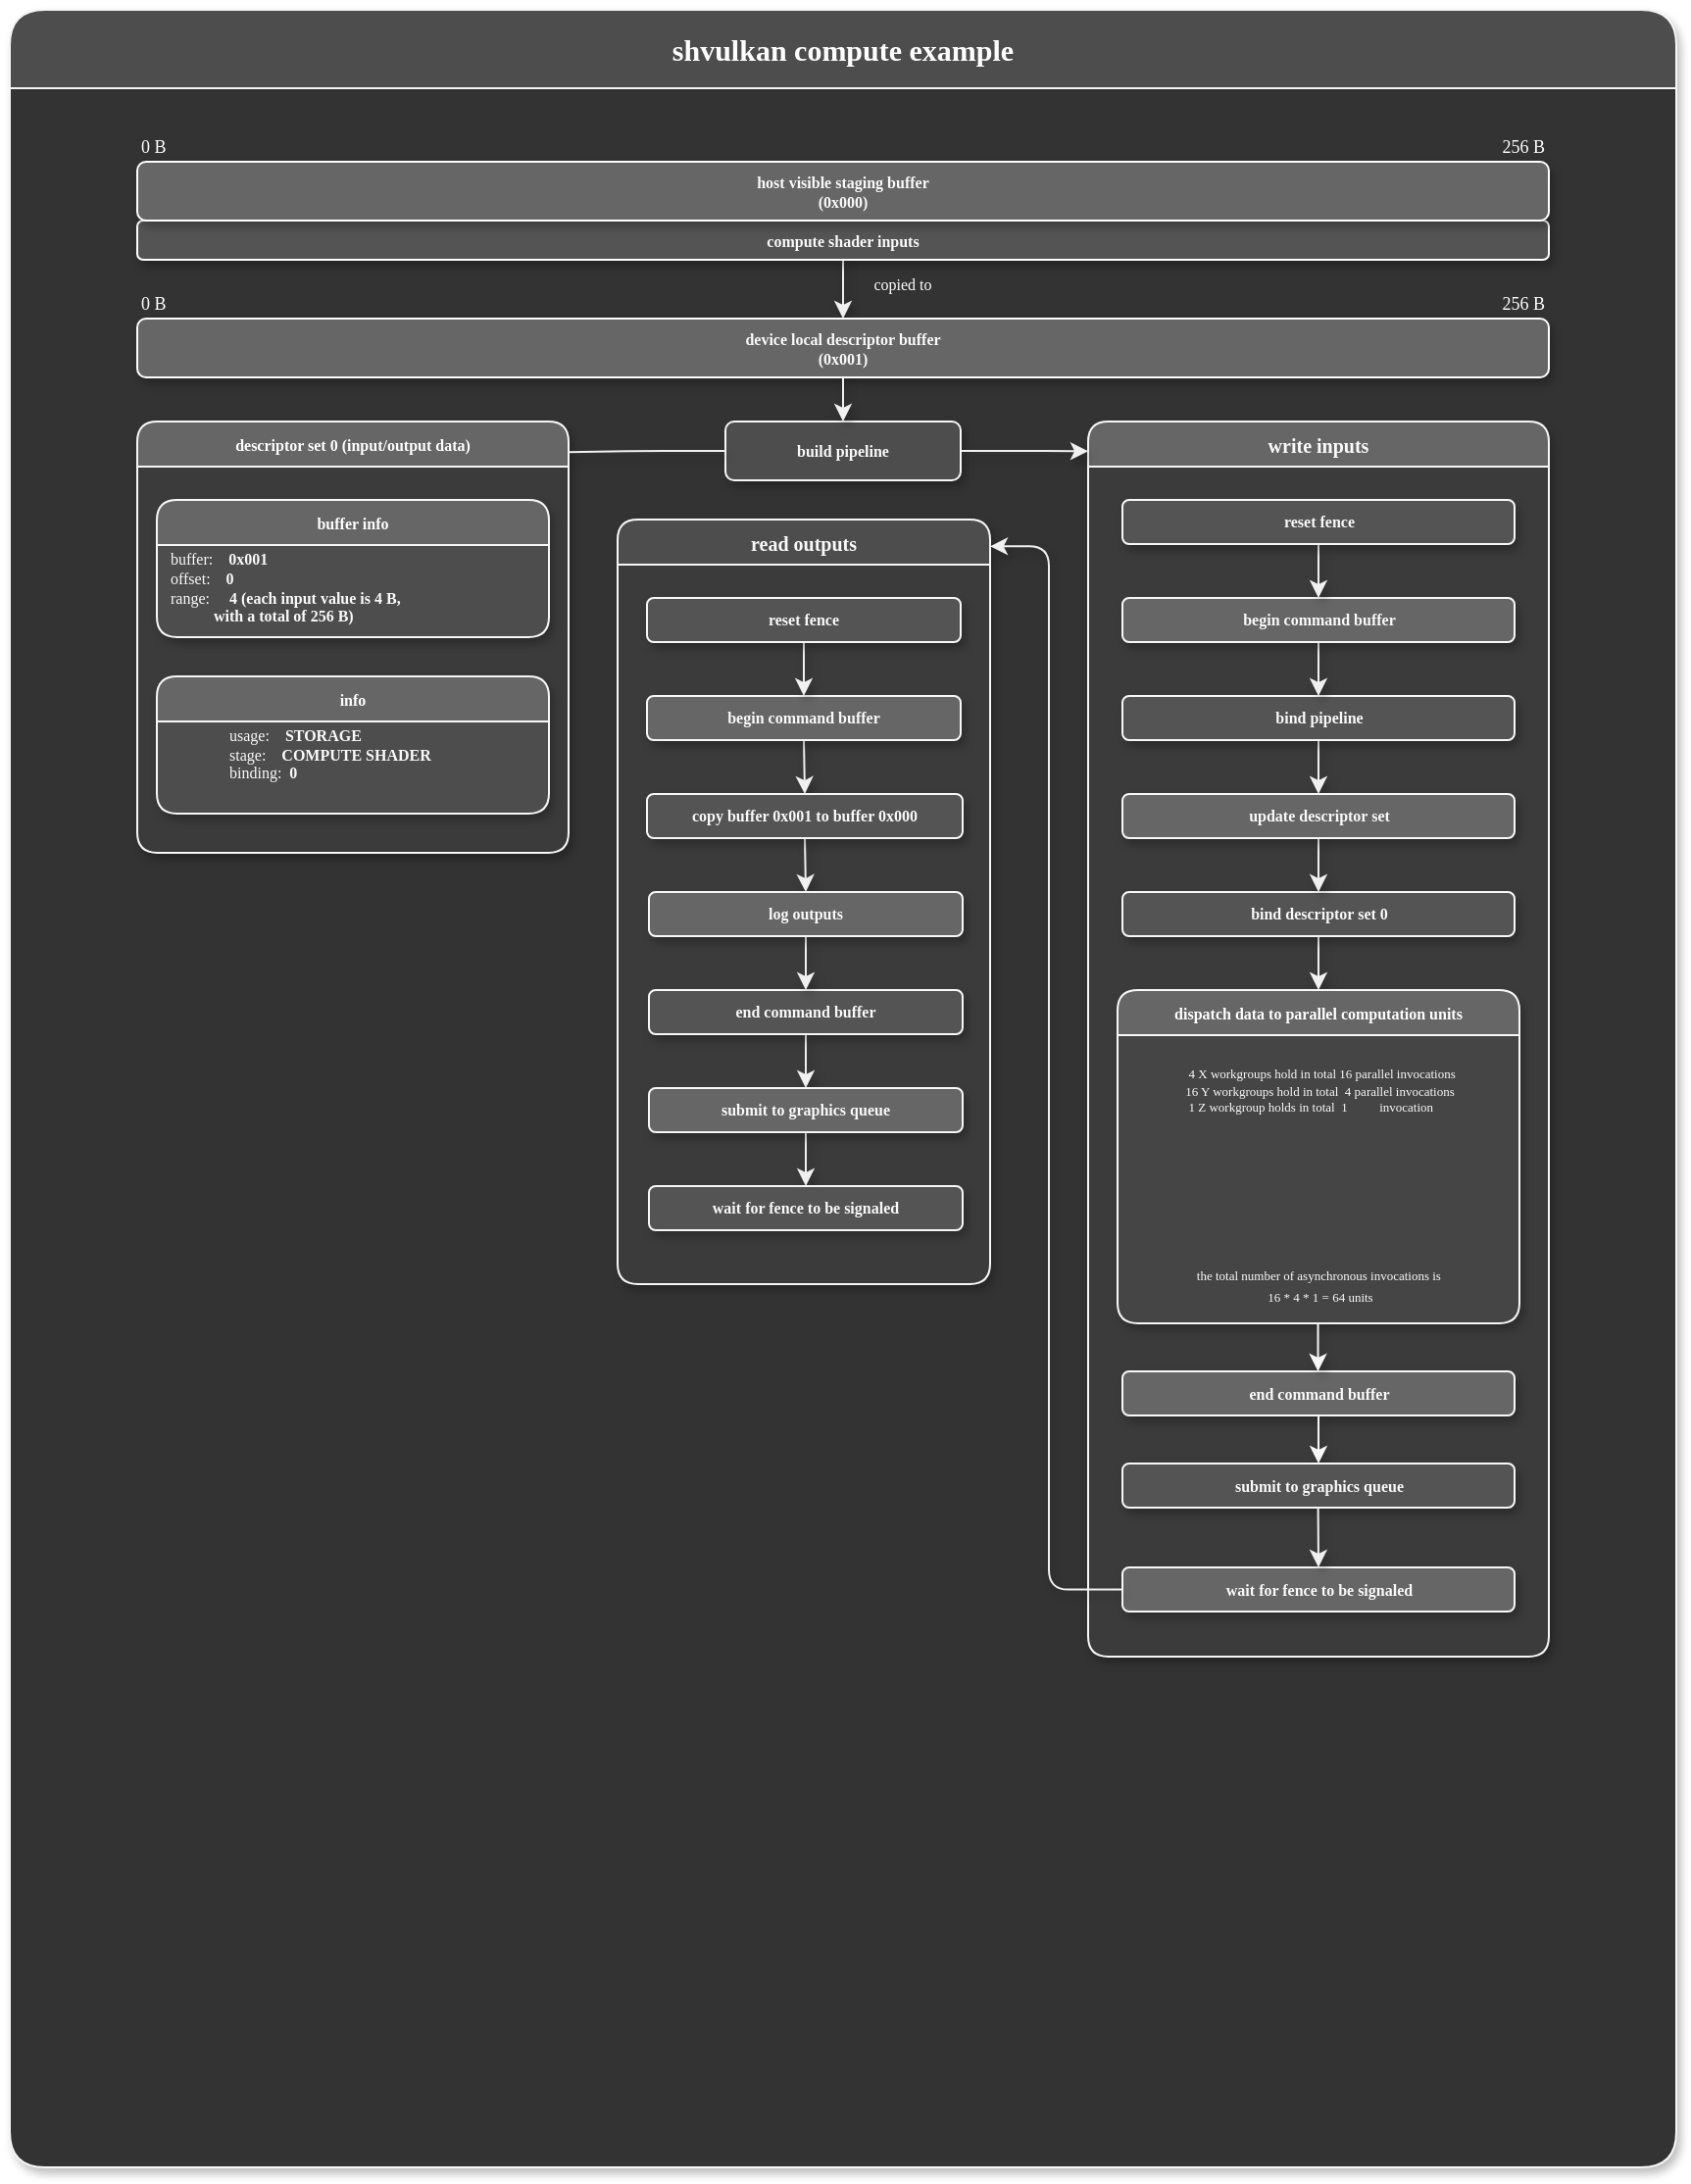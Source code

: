 <mxfile version="20.7.4" type="github">
  <diagram id="msj6TRXzUkbj3XtdeSZy" name="Page-1">
    <mxGraphModel dx="574" dy="302" grid="1" gridSize="10" guides="1" tooltips="1" connect="1" arrows="1" fold="1" page="1" pageScale="1" pageWidth="850" pageHeight="1100" background="#ffffff" math="0" shadow="0">
      <root>
        <mxCell id="0" />
        <mxCell id="1" parent="0" />
        <mxCell id="vavf1w2fCHCmIrN-eqjR-23" value="&lt;font face=&quot;consolas&quot; style=&quot;font-size: 15px;&quot;&gt;shvulkan compute example&lt;/font&gt;" style="swimlane;html=1;fontSize=12;startSize=40;labelBackgroundColor=none;whiteSpace=wrap;fontColor=#FFFFFF;fillColor=#4D4D4D;strokeColor=#F5F5F5;strokeWidth=1;rounded=1;swimlaneFillColor=#333333;shadow=1;" parent="1" vertex="1">
          <mxGeometry width="850" height="1100.5" as="geometry" />
        </mxCell>
        <mxCell id="vavf1w2fCHCmIrN-eqjR-227" value="&lt;font style=&quot;font-size: 10px;&quot;&gt;write inputs&lt;/font&gt;" style="swimlane;whiteSpace=wrap;html=1;fontFamily=consolas;fontSize=8;fillColor=#666666;fontColor=#FAFAFA;strokeColor=#F7F7F7;swimlaneFillColor=#3b3b3b;shadow=1;rounded=1;labelBackgroundColor=none;" parent="vavf1w2fCHCmIrN-eqjR-23" vertex="1">
          <mxGeometry x="550" y="210" width="235" height="630" as="geometry" />
        </mxCell>
        <mxCell id="-hwlg1iBOtvZtLkaIZbr-81" style="edgeStyle=orthogonalEdgeStyle;rounded=1;sketch=0;orthogonalLoop=1;jettySize=auto;html=1;exitX=0.5;exitY=1;exitDx=0;exitDy=0;entryX=0.5;entryY=0;entryDx=0;entryDy=0;shadow=1;labelBackgroundColor=none;strokeColor=#F0F0F0;strokeWidth=1;fontFamily=consolas;fontSize=6.5;fontColor=#FFFFFF;" edge="1" parent="vavf1w2fCHCmIrN-eqjR-227" source="vavf1w2fCHCmIrN-eqjR-241" target="-hwlg1iBOtvZtLkaIZbr-16">
          <mxGeometry relative="1" as="geometry" />
        </mxCell>
        <mxCell id="vavf1w2fCHCmIrN-eqjR-241" value="bind descriptor set 0" style="whiteSpace=wrap;html=1;align=center;fontFamily=consolas;fontSize=8;fontStyle=1;fillColor=#545454;fontColor=#FAFAFA;strokeColor=#F7F7F7;swimlaneFillColor=none;rounded=1;shadow=1;labelBackgroundColor=none;" parent="vavf1w2fCHCmIrN-eqjR-227" vertex="1">
          <mxGeometry x="17.5" y="240" width="200" height="22.5" as="geometry" />
        </mxCell>
        <mxCell id="-hwlg1iBOtvZtLkaIZbr-11" value="" style="edgeStyle=orthogonalEdgeStyle;rounded=1;sketch=0;orthogonalLoop=1;jettySize=auto;html=1;shadow=1;labelBackgroundColor=none;strokeColor=#F0F0F0;strokeWidth=1;fontFamily=consolas;fontSize=9;fontColor=#FFFFFF;" edge="1" parent="vavf1w2fCHCmIrN-eqjR-227" source="vavf1w2fCHCmIrN-eqjR-143" target="-hwlg1iBOtvZtLkaIZbr-10">
          <mxGeometry relative="1" as="geometry" />
        </mxCell>
        <mxCell id="vavf1w2fCHCmIrN-eqjR-143" value="bind pipeline" style="whiteSpace=wrap;html=1;align=center;fontFamily=consolas;fontSize=8;fontStyle=1;fillColor=#545454;fontColor=#FAFAFA;strokeColor=#F7F7F7;swimlaneFillColor=none;rounded=1;shadow=1;labelBackgroundColor=none;" parent="vavf1w2fCHCmIrN-eqjR-227" vertex="1">
          <mxGeometry x="17.5" y="140" width="200" height="22.5" as="geometry" />
        </mxCell>
        <mxCell id="-hwlg1iBOtvZtLkaIZbr-12" style="edgeStyle=orthogonalEdgeStyle;rounded=1;sketch=0;orthogonalLoop=1;jettySize=auto;html=1;exitX=0.5;exitY=1;exitDx=0;exitDy=0;entryX=0.5;entryY=0;entryDx=0;entryDy=0;shadow=1;labelBackgroundColor=none;strokeColor=#F0F0F0;strokeWidth=1;fontFamily=consolas;fontSize=9;fontColor=#FFFFFF;" edge="1" parent="vavf1w2fCHCmIrN-eqjR-227" source="-hwlg1iBOtvZtLkaIZbr-10" target="vavf1w2fCHCmIrN-eqjR-241">
          <mxGeometry relative="1" as="geometry" />
        </mxCell>
        <mxCell id="-hwlg1iBOtvZtLkaIZbr-10" value="update descriptor set" style="whiteSpace=wrap;html=1;align=center;fontFamily=consolas;fontSize=8;fontStyle=1;fillColor=#666666;fontColor=#FAFAFA;strokeColor=#F7F7F7;swimlaneFillColor=none;rounded=1;shadow=1;labelBackgroundColor=none;" vertex="1" parent="vavf1w2fCHCmIrN-eqjR-227">
          <mxGeometry x="17.5" y="190" width="200" height="22.5" as="geometry" />
        </mxCell>
        <mxCell id="-hwlg1iBOtvZtLkaIZbr-16" value="dispatch data to parallel computation units" style="swimlane;whiteSpace=wrap;html=1;fontFamily=consolas;fontSize=8;fillColor=#666666;strokeColor=#F7F7F7;fontColor=#FFFFFF;swimlaneFillColor=#454545;rounded=1;shadow=1;labelBackgroundColor=none;" vertex="1" parent="vavf1w2fCHCmIrN-eqjR-227">
          <mxGeometry x="15" y="290" width="205" height="170" as="geometry" />
        </mxCell>
        <mxCell id="vavf1w2fCHCmIrN-eqjR-267" value="&lt;div style=&quot;text-align: left;&quot;&gt;&lt;span style=&quot;font-size: 6.5px; background-color: initial;&quot;&gt;&amp;nbsp;4 X workgroups hold in total 16 parallel invocations&lt;/span&gt;&lt;/div&gt;&lt;font style=&quot;font-size: 6.5px;&quot;&gt;&lt;div style=&quot;text-align: left;&quot;&gt;&lt;span style=&quot;background-color: initial;&quot;&gt;16 Y workgroups hold in total&amp;nbsp; 4 parallel invocations&lt;/span&gt;&lt;/div&gt;&lt;span style=&quot;background-color: initial;&quot;&gt;&lt;div style=&quot;text-align: left;&quot;&gt;&lt;span style=&quot;background-color: initial;&quot;&gt;&amp;nbsp;1 Z workgroup holds in total&amp;nbsp; 1&amp;nbsp; &amp;nbsp; &amp;nbsp; &amp;nbsp; &amp;nbsp; invocation&lt;/span&gt;&lt;/div&gt;&lt;/span&gt;&lt;/font&gt;" style="text;html=1;align=center;verticalAlign=middle;resizable=0;points=[];autosize=1;strokeColor=none;fillColor=none;fontSize=9;fontFamily=consolas;fontColor=#FAFAFA;shadow=1;labelBackgroundColor=none;" parent="-hwlg1iBOtvZtLkaIZbr-16" vertex="1">
          <mxGeometry x="-2.5" y="30" width="210" height="40" as="geometry" />
        </mxCell>
        <mxCell id="-hwlg1iBOtvZtLkaIZbr-79" value="&lt;div style=&quot;&quot;&gt;&lt;span style=&quot;font-size: 6.5px;&quot;&gt;the total number of asynchronous invocations is&amp;nbsp;&lt;/span&gt;&lt;/div&gt;&lt;div style=&quot;&quot;&gt;&lt;span style=&quot;font-size: 6.5px;&quot;&gt;16 * 4 * 1 = 64 units&lt;/span&gt;&lt;/div&gt;" style="text;html=1;align=center;verticalAlign=middle;resizable=0;points=[];autosize=1;strokeColor=none;fillColor=none;fontSize=9;fontFamily=consolas;fontColor=#FAFAFA;shadow=1;labelBackgroundColor=none;" vertex="1" parent="-hwlg1iBOtvZtLkaIZbr-16">
          <mxGeometry x="2.5" y="130" width="200" height="40" as="geometry" />
        </mxCell>
        <mxCell id="vavf1w2fCHCmIrN-eqjR-180" value="end command buffer&lt;span data-darkreader-inline-color=&quot;&quot; style=&quot;font-family: monospace; font-size: 0px; font-weight: 400; text-align: start; --darkreader-inline-color:rgba(222, 220, 217, 0);&quot;&gt;%3CmxGraphModel%3E%3Croot%3E%3CmxCell%20id%3D%220%22%2F%3E%3CmxCell%20id%3D%221%22%20parent%3D%220%22%2F%3E%3CmxCell%20id%3D%222%22%20value%3D%22%22%20style%3D%22endArrow%3Dclassic%3Bhtml%3D1%3Brounded%3D0%3Bshadow%3D0%3BfontFamily%3Dconsolas%3BfontSize%3D8%3BsourcePerimeterSpacing%3D100%3BjumpSize%3D6%3BexitX%3D0.5%3BexitY%3D1%3BexitDx%3D0%3BexitDy%3D0%3BentryX%3D0.5%3BentryY%3D0%3BentryDx%3D0%3BentryDy%3D0%3BfontStyle%3D1%22%20edge%3D%221%22%20target%3D%223%22%20parent%3D%221%22%3E%3CmxGeometry%20width%3D%2250%22%20height%3D%2250%22%20relative%3D%221%22%20as%3D%22geometry%22%3E%3CmxPoint%20x%3D%22648.61%22%20y%3D%221150%22%20as%3D%22sourcePoint%22%2F%3E%3CmxPoint%20x%3D%22-731.39%22%20y%3D%22395%22%20as%3D%22targetPoint%22%2F%3E%3C%2FmxGeometry%3E%3C%2FmxCell%3E%3CmxCell%20id%3D%223%22%20value%3D%22end%20render%20pass%22%20style%3D%22whiteSpace%3Dwrap%3Bhtml%3D1%3Balign%3Dcenter%3BfontFamily%3Dconsolas%3BfontSize%3D8%3BfontStyle%3D1%22%20vertex%3D%221%22%20parent%3D%221%22%3E%3CmxGeometry%20x%3D%22588.75%22%20y%3D%221172.5%22%20width%3D%22120%22%20height%3D%2222.5%22%20as%3D%22geometry%22%2F%3E%3C%2FmxCell%3E%3C%2Froot%3E%3C%2FmxGraphModel%3E&lt;/span&gt;" style="whiteSpace=wrap;html=1;align=center;fontFamily=consolas;fontSize=8;fontStyle=1;fillColor=#666666;fontColor=#FAFAFA;strokeColor=#F7F7F7;swimlaneFillColor=none;rounded=1;shadow=1;labelBackgroundColor=none;" parent="vavf1w2fCHCmIrN-eqjR-227" vertex="1">
          <mxGeometry x="17.5" y="484.5" width="200" height="22.5" as="geometry" />
        </mxCell>
        <mxCell id="vavf1w2fCHCmIrN-eqjR-225" style="edgeStyle=none;rounded=0;jumpSize=6;orthogonalLoop=1;jettySize=auto;html=1;exitX=0.5;exitY=1;exitDx=0;exitDy=0;entryX=0.5;entryY=0;entryDx=0;entryDy=0;shadow=1;fontFamily=consolas;fontSize=8;sourcePerimeterSpacing=100;strokeColor=#F7F7F7;fontColor=#FAFAFA;labelBackgroundColor=none;" parent="vavf1w2fCHCmIrN-eqjR-227" source="vavf1w2fCHCmIrN-eqjR-180" target="vavf1w2fCHCmIrN-eqjR-182" edge="1">
          <mxGeometry relative="1" as="geometry" />
        </mxCell>
        <mxCell id="vavf1w2fCHCmIrN-eqjR-182" value="submit to graphics queue" style="whiteSpace=wrap;html=1;align=center;fontFamily=consolas;fontSize=8;fontStyle=1;fillColor=#545454;fontColor=#FAFAFA;strokeColor=#F7F7F7;swimlaneFillColor=none;rounded=1;shadow=1;labelBackgroundColor=none;" parent="vavf1w2fCHCmIrN-eqjR-227" vertex="1">
          <mxGeometry x="17.5" y="531.5" width="200" height="22.5" as="geometry" />
        </mxCell>
        <mxCell id="vavf1w2fCHCmIrN-eqjR-186" value="wait for fence to be signaled" style="whiteSpace=wrap;html=1;align=center;fontFamily=consolas;fontSize=8;fontStyle=1;fillColor=#666666;fontColor=#FAFAFA;strokeColor=#F7F7F7;swimlaneFillColor=none;rounded=1;shadow=1;labelBackgroundColor=none;" parent="vavf1w2fCHCmIrN-eqjR-227" vertex="1">
          <mxGeometry x="17.5" y="584.5" width="200" height="22.5" as="geometry" />
        </mxCell>
        <mxCell id="-hwlg1iBOtvZtLkaIZbr-36" style="edgeStyle=orthogonalEdgeStyle;rounded=1;sketch=0;orthogonalLoop=1;jettySize=auto;html=1;exitX=0.5;exitY=1;exitDx=0;exitDy=0;entryX=0.5;entryY=0;entryDx=0;entryDy=0;shadow=1;labelBackgroundColor=none;strokeColor=#F0F0F0;strokeWidth=1;fontFamily=consolas;fontSize=9;fontColor=#FFFFFF;" edge="1" parent="vavf1w2fCHCmIrN-eqjR-227" target="vavf1w2fCHCmIrN-eqjR-186">
          <mxGeometry x="1" y="-25" relative="1" as="geometry">
            <mxPoint x="117.3" y="554" as="sourcePoint" />
            <mxPoint x="117.42" y="586.5" as="targetPoint" />
            <mxPoint x="10" y="20" as="offset" />
          </mxGeometry>
        </mxCell>
        <mxCell id="-hwlg1iBOtvZtLkaIZbr-38" style="edgeStyle=none;rounded=0;jumpSize=6;orthogonalLoop=1;jettySize=auto;html=1;exitX=0.5;exitY=1;exitDx=0;exitDy=0;entryX=0.5;entryY=0;entryDx=0;entryDy=0;shadow=1;fontFamily=consolas;fontSize=8;sourcePerimeterSpacing=100;strokeColor=#F7F7F7;fontColor=#FAFAFA;labelBackgroundColor=none;" edge="1" parent="vavf1w2fCHCmIrN-eqjR-227">
          <mxGeometry relative="1" as="geometry">
            <mxPoint x="117.26" y="460" as="sourcePoint" />
            <mxPoint x="117.26" y="484.5" as="targetPoint" />
          </mxGeometry>
        </mxCell>
        <mxCell id="-hwlg1iBOtvZtLkaIZbr-54" value="" style="edgeStyle=orthogonalEdgeStyle;rounded=1;sketch=0;orthogonalLoop=1;jettySize=auto;html=1;shadow=1;labelBackgroundColor=none;strokeColor=#F0F0F0;strokeWidth=1;fontFamily=consolas;fontSize=9;fontColor=#FFFFFF;" edge="1" parent="vavf1w2fCHCmIrN-eqjR-227" source="-hwlg1iBOtvZtLkaIZbr-55">
          <mxGeometry relative="1" as="geometry">
            <mxPoint x="117.5" y="140" as="targetPoint" />
          </mxGeometry>
        </mxCell>
        <mxCell id="-hwlg1iBOtvZtLkaIZbr-55" value="begin command buffer" style="whiteSpace=wrap;html=1;align=center;fontFamily=consolas;fontSize=8;fontStyle=1;fillColor=#666666;fontColor=#FAFAFA;strokeColor=#F7F7F7;swimlaneFillColor=none;rounded=1;shadow=1;labelBackgroundColor=none;" vertex="1" parent="vavf1w2fCHCmIrN-eqjR-227">
          <mxGeometry x="17.5" y="90" width="200" height="22.5" as="geometry" />
        </mxCell>
        <mxCell id="-hwlg1iBOtvZtLkaIZbr-56" value="" style="edgeStyle=orthogonalEdgeStyle;rounded=1;sketch=0;orthogonalLoop=1;jettySize=auto;html=1;shadow=1;labelBackgroundColor=none;strokeColor=#F0F0F0;strokeWidth=1;fontFamily=consolas;fontSize=9;fontColor=#FFFFFF;" edge="1" parent="vavf1w2fCHCmIrN-eqjR-227" source="-hwlg1iBOtvZtLkaIZbr-57">
          <mxGeometry relative="1" as="geometry">
            <mxPoint x="117.5" y="90.0" as="targetPoint" />
          </mxGeometry>
        </mxCell>
        <mxCell id="-hwlg1iBOtvZtLkaIZbr-57" value="reset fence" style="whiteSpace=wrap;html=1;align=center;fontFamily=consolas;fontSize=8;fontStyle=1;fillColor=#545454;fontColor=#FAFAFA;strokeColor=#F7F7F7;swimlaneFillColor=none;rounded=1;shadow=1;labelBackgroundColor=none;" vertex="1" parent="vavf1w2fCHCmIrN-eqjR-227">
          <mxGeometry x="17.5" y="40" width="200" height="22.5" as="geometry" />
        </mxCell>
        <mxCell id="jcEzH6TltJ--Tu3BSwTK-43" value="" style="endArrow=classic;html=1;rounded=1;exitX=0.5;exitY=1;exitDx=0;exitDy=0;fontFamily=consolas;fontSize=8;fontColor=#FAFAFA;strokeColor=#F0F0F0;shadow=1;strokeWidth=1;labelBackgroundColor=none;entryX=0.5;entryY=0;entryDx=0;entryDy=0;" parent="vavf1w2fCHCmIrN-eqjR-23" edge="1" target="vavf1w2fCHCmIrN-eqjR-252">
          <mxGeometry relative="1" as="geometry">
            <mxPoint x="425" y="107.5" as="sourcePoint" />
            <mxPoint x="425" y="170" as="targetPoint" />
            <Array as="points">
              <mxPoint x="425" y="150" />
            </Array>
          </mxGeometry>
        </mxCell>
        <mxCell id="jcEzH6TltJ--Tu3BSwTK-53" value="copied to" style="edgeLabel;html=1;align=center;verticalAlign=middle;resizable=0;points=[];fontFamily=consolas;fontSize=8;fontColor=#FFFFFF;labelBackgroundColor=none;" parent="jcEzH6TltJ--Tu3BSwTK-43" vertex="1" connectable="0">
          <mxGeometry x="0.101" y="-1" relative="1" as="geometry">
            <mxPoint x="31" y="5" as="offset" />
          </mxGeometry>
        </mxCell>
        <mxCell id="jcEzH6TltJ--Tu3BSwTK-64" value="&lt;b style=&quot;font-size: 8px;&quot;&gt;build pipeline&lt;/b&gt;" style="whiteSpace=wrap;html=1;align=center;verticalAlign=middle;treeFolding=1;treeMoving=1;newEdgeStyle={&quot;edgeStyle&quot;:&quot;elbowEdgeStyle&quot;,&quot;startArrow&quot;:&quot;none&quot;,&quot;endArrow&quot;:&quot;none&quot;};fontSize=8;fontFamily=consolas;fillColor=#4D4D4D;fontColor=#FAFAFA;strokeColor=#F7F7F7;rounded=1;shadow=1;labelBackgroundColor=none;" parent="vavf1w2fCHCmIrN-eqjR-23" vertex="1" collapsed="1">
          <mxGeometry x="365" y="210" width="120" height="30" as="geometry" />
        </mxCell>
        <mxCell id="jcEzH6TltJ--Tu3BSwTK-93" value="descriptor set 0 (input/output data)" style="swimlane;whiteSpace=wrap;html=1;fontSize=8;fontFamily=consolas;fillColor=#666666;fontColor=#FFFFFF;strokeColor=#F7F7F7;rounded=1;swimlaneFillColor=#3B3B3B;shadow=1;labelBackgroundColor=none;" parent="vavf1w2fCHCmIrN-eqjR-23" vertex="1">
          <mxGeometry x="65" y="210" width="220" height="220" as="geometry" />
        </mxCell>
        <mxCell id="jcEzH6TltJ--Tu3BSwTK-94" value="buffer info" style="swimlane;whiteSpace=wrap;html=1;fontSize=8;fontFamily=consolas;fillColor=#666666;strokeColor=#F7F7F7;fontColor=#FFFFFF;rounded=1;swimlaneFillColor=#4D4D4D;shadow=1;labelBackgroundColor=none;" parent="jcEzH6TltJ--Tu3BSwTK-93" vertex="1">
          <mxGeometry x="10" y="40" width="200" height="70" as="geometry" />
        </mxCell>
        <mxCell id="jcEzH6TltJ--Tu3BSwTK-95" value="buffer:&amp;nbsp; &amp;nbsp;&amp;nbsp;&lt;b style=&quot;font-size: 8px;&quot;&gt;0x001&lt;/b&gt;&lt;br style=&quot;font-size: 8px;&quot;&gt;offset:&amp;nbsp; &amp;nbsp; &lt;b style=&quot;font-size: 8px;&quot;&gt;0&lt;br style=&quot;font-size: 8px;&quot;&gt;&lt;/b&gt;range:&amp;nbsp; &amp;nbsp; &amp;nbsp;&lt;b style=&quot;font-size: 8px;&quot;&gt;4 (each input value is 4 B,&lt;br&gt;&amp;nbsp; &amp;nbsp; &amp;nbsp; &amp;nbsp; &amp;nbsp; &amp;nbsp;with a total of 256 B)&lt;br&gt;&lt;/b&gt;" style="text;html=1;align=left;verticalAlign=middle;resizable=0;points=[];autosize=1;strokeColor=none;fillColor=none;fontSize=8;fontFamily=consolas;fontColor=#FAFAFA;labelBackgroundColor=none;shadow=1;" parent="jcEzH6TltJ--Tu3BSwTK-94" vertex="1">
          <mxGeometry x="5" y="20" width="190" height="50" as="geometry" />
        </mxCell>
        <mxCell id="jcEzH6TltJ--Tu3BSwTK-96" value="info" style="swimlane;whiteSpace=wrap;html=1;fontSize=8;fontFamily=consolas;fillColor=#666666;strokeColor=#F7F7F7;fontColor=#FFFFFF;rounded=1;swimlaneFillColor=#4D4D4D;shadow=1;labelBackgroundColor=none;" parent="jcEzH6TltJ--Tu3BSwTK-93" vertex="1">
          <mxGeometry x="10" y="130" width="200" height="70" as="geometry" />
        </mxCell>
        <mxCell id="jcEzH6TltJ--Tu3BSwTK-97" value="usage:&amp;nbsp; &amp;nbsp;&amp;nbsp;&lt;b style=&quot;font-size: 8px;&quot;&gt;STORAGE&lt;/b&gt;&lt;br style=&quot;font-size: 8px;&quot;&gt;stage:&amp;nbsp; &amp;nbsp; &lt;b style=&quot;font-size: 8px;&quot;&gt;COMPUTE SHADER&lt;/b&gt;&lt;br style=&quot;font-size: 8px;&quot;&gt;binding:&amp;nbsp; &lt;b&gt;0&lt;/b&gt;" style="text;html=1;align=left;verticalAlign=middle;resizable=0;points=[];autosize=1;strokeColor=none;fillColor=none;fontSize=8;fontFamily=consolas;fontColor=#FAFAFA;labelBackgroundColor=none;shadow=1;" parent="jcEzH6TltJ--Tu3BSwTK-96" vertex="1">
          <mxGeometry x="35" y="20" width="130" height="40" as="geometry" />
        </mxCell>
        <mxCell id="vavf1w2fCHCmIrN-eqjR-3" value="&lt;b style=&quot;font-size: 8px;&quot;&gt;compute shader inputs&lt;/b&gt;" style="rounded=1;whiteSpace=wrap;html=1;labelBackgroundColor=none;fontFamily=consolas;fontSize=8;fillColor=#545454;fontColor=#FAFAFA;strokeColor=#FFFFFF;strokeWidth=1;shadow=1;swimlaneFillColor=none;" parent="vavf1w2fCHCmIrN-eqjR-23" vertex="1">
          <mxGeometry x="65" y="107.5" width="720" height="20" as="geometry" />
        </mxCell>
        <mxCell id="vavf1w2fCHCmIrN-eqjR-222" style="edgeStyle=none;rounded=0;jumpSize=6;orthogonalLoop=1;jettySize=auto;html=1;exitX=0.5;exitY=1;exitDx=0;exitDy=0;entryX=0.5;entryY=0;entryDx=0;entryDy=0;shadow=1;fontFamily=consolas;fontSize=8;sourcePerimeterSpacing=100;strokeColor=#F7F7F7;fontColor=#FAFAFA;labelBackgroundColor=none;" parent="vavf1w2fCHCmIrN-eqjR-23" target="vavf1w2fCHCmIrN-eqjR-175" edge="1">
          <mxGeometry relative="1" as="geometry">
            <mxPoint x="670" y="602.5" as="sourcePoint" />
          </mxGeometry>
        </mxCell>
        <mxCell id="vavf1w2fCHCmIrN-eqjR-224" style="edgeStyle=none;rounded=0;jumpSize=6;orthogonalLoop=1;jettySize=auto;html=1;exitX=0.5;exitY=1;exitDx=0;exitDy=0;entryX=0.5;entryY=0;entryDx=0;entryDy=0;shadow=1;fontFamily=consolas;fontSize=8;sourcePerimeterSpacing=100;strokeColor=#F7F7F7;fontColor=#FAFAFA;labelBackgroundColor=none;" parent="vavf1w2fCHCmIrN-eqjR-23" source="vavf1w2fCHCmIrN-eqjR-175" edge="1">
          <mxGeometry relative="1" as="geometry">
            <mxPoint x="670" y="697.5" as="targetPoint" />
          </mxGeometry>
        </mxCell>
        <mxCell id="vavf1w2fCHCmIrN-eqjR-13" value="256 B" style="text;html=1;strokeColor=none;fillColor=none;align=right;verticalAlign=bottom;whiteSpace=wrap;rounded=0;fontFamily=consolas;fontSize=9;fontColor=#FFFFFF;" parent="vavf1w2fCHCmIrN-eqjR-23" vertex="1">
          <mxGeometry x="735" y="60" width="50" height="17.5" as="geometry" />
        </mxCell>
        <mxCell id="vavf1w2fCHCmIrN-eqjR-25" value="0 B" style="text;html=1;strokeColor=none;fillColor=none;align=left;verticalAlign=bottom;whiteSpace=wrap;rounded=0;fontFamily=consolas;fontSize=9;fontColor=#FFFFFF;" parent="vavf1w2fCHCmIrN-eqjR-23" vertex="1">
          <mxGeometry x="65" y="60" width="50" height="17.5" as="geometry" />
        </mxCell>
        <mxCell id="vavf1w2fCHCmIrN-eqjR-252" value="&lt;font style=&quot;font-size: 8px;&quot; face=&quot;consolas&quot;&gt;&lt;b style=&quot;font-size: 8px;&quot;&gt;device local descriptor buffer&lt;br style=&quot;font-size: 8px;&quot;&gt;(0x001)&lt;/b&gt;&lt;/font&gt;" style="rounded=1;whiteSpace=wrap;html=1;shadow=1;glass=0;labelBackgroundColor=none;strokeColor=#FFFFFF;strokeWidth=1;fontColor=#FAFAFA;fillColor=#666666;fontSize=8;swimlaneFillColor=none;" parent="vavf1w2fCHCmIrN-eqjR-23" vertex="1">
          <mxGeometry x="65" y="157.5" width="720" height="30" as="geometry" />
        </mxCell>
        <mxCell id="vavf1w2fCHCmIrN-eqjR-260" value="256 B" style="text;html=1;strokeColor=none;fillColor=none;align=right;verticalAlign=bottom;whiteSpace=wrap;rounded=0;fontFamily=consolas;fontSize=9;fontColor=#FFFFFF;" parent="vavf1w2fCHCmIrN-eqjR-23" vertex="1">
          <mxGeometry x="735" y="140" width="50" height="17.5" as="geometry" />
        </mxCell>
        <mxCell id="vavf1w2fCHCmIrN-eqjR-262" value="0 B" style="text;html=1;strokeColor=none;fillColor=none;align=left;verticalAlign=bottom;whiteSpace=wrap;rounded=0;fontFamily=consolas;fontSize=9;fontColor=#FFFFFF;" parent="vavf1w2fCHCmIrN-eqjR-23" vertex="1">
          <mxGeometry x="65" y="140" width="50" height="17.5" as="geometry" />
        </mxCell>
        <mxCell id="-hwlg1iBOtvZtLkaIZbr-1" value="&lt;font face=&quot;consolas&quot;&gt;&lt;b&gt;host visible staging buffer&lt;br&gt;(0x000)&lt;br&gt;&lt;/b&gt;&lt;/font&gt;" style="rounded=1;whiteSpace=wrap;html=1;shadow=1;glass=0;labelBackgroundColor=none;strokeColor=#FFFFFF;strokeWidth=1;fontColor=#FAFAFA;fillColor=#666666;fontSize=8;swimlaneFillColor=none;" vertex="1" parent="vavf1w2fCHCmIrN-eqjR-23">
          <mxGeometry x="65" y="77.5" width="720" height="30" as="geometry" />
        </mxCell>
        <mxCell id="-hwlg1iBOtvZtLkaIZbr-2" style="edgeStyle=orthogonalEdgeStyle;rounded=1;sketch=0;orthogonalLoop=1;jettySize=auto;html=1;exitX=0.5;exitY=1;exitDx=0;exitDy=0;shadow=1;labelBackgroundColor=none;strokeColor=#F0F0F0;strokeWidth=1;fontFamily=consolas;fontSize=9;fontColor=#FFFFFF;entryX=0.5;entryY=0;entryDx=0;entryDy=0;" edge="1" parent="vavf1w2fCHCmIrN-eqjR-23" source="vavf1w2fCHCmIrN-eqjR-252">
          <mxGeometry relative="1" as="geometry">
            <mxPoint x="425" y="210" as="targetPoint" />
          </mxGeometry>
        </mxCell>
        <mxCell id="-hwlg1iBOtvZtLkaIZbr-9" style="edgeStyle=elbowEdgeStyle;rounded=1;sketch=0;orthogonalLoop=1;jettySize=auto;html=1;startArrow=none;endArrow=none;exitX=0;exitY=0.5;exitDx=0;exitDy=0;shadow=1;labelBackgroundColor=none;strokeColor=#F0F0F0;strokeWidth=1;fontFamily=consolas;fontSize=9;fontColor=#FFFFFF;entryX=0.998;entryY=0.071;entryDx=0;entryDy=0;entryPerimeter=0;" edge="1" parent="vavf1w2fCHCmIrN-eqjR-23" source="jcEzH6TltJ--Tu3BSwTK-64" target="jcEzH6TltJ--Tu3BSwTK-93">
          <mxGeometry relative="1" as="geometry">
            <mxPoint x="310" y="224.935" as="targetPoint" />
          </mxGeometry>
        </mxCell>
        <mxCell id="-hwlg1iBOtvZtLkaIZbr-39" value="&lt;font style=&quot;font-size: 10px;&quot;&gt;read outputs&lt;/font&gt;" style="swimlane;whiteSpace=wrap;html=1;fontFamily=consolas;fontSize=8;fillColor=#4D4D4D;fontColor=#FAFAFA;strokeColor=#F7F7F7;swimlaneFillColor=#3b3b3b;shadow=1;rounded=1;labelBackgroundColor=none;" vertex="1" parent="vavf1w2fCHCmIrN-eqjR-23">
          <mxGeometry x="310" y="260" width="190" height="390" as="geometry" />
        </mxCell>
        <mxCell id="-hwlg1iBOtvZtLkaIZbr-75" style="edgeStyle=orthogonalEdgeStyle;rounded=1;sketch=0;orthogonalLoop=1;jettySize=auto;html=1;exitX=0.5;exitY=1;exitDx=0;exitDy=0;entryX=0.5;entryY=0;entryDx=0;entryDy=0;shadow=1;labelBackgroundColor=none;strokeColor=#F0F0F0;strokeWidth=1;fontFamily=consolas;fontSize=9;fontColor=#FFFFFF;" edge="1" parent="-hwlg1iBOtvZtLkaIZbr-39" source="-hwlg1iBOtvZtLkaIZbr-47" target="-hwlg1iBOtvZtLkaIZbr-49">
          <mxGeometry relative="1" as="geometry" />
        </mxCell>
        <mxCell id="-hwlg1iBOtvZtLkaIZbr-47" value="end command buffer&lt;span data-darkreader-inline-color=&quot;&quot; style=&quot;font-family: monospace; font-size: 0px; font-weight: 400; text-align: start; --darkreader-inline-color:rgba(222, 220, 217, 0);&quot;&gt;%3CmxGraphModel%3E%3Croot%3E%3CmxCell%20id%3D%220%22%2F%3E%3CmxCell%20id%3D%221%22%20parent%3D%220%22%2F%3E%3CmxCell%20id%3D%222%22%20value%3D%22%22%20style%3D%22endArrow%3Dclassic%3Bhtml%3D1%3Brounded%3D0%3Bshadow%3D0%3BfontFamily%3Dconsolas%3BfontSize%3D8%3BsourcePerimeterSpacing%3D100%3BjumpSize%3D6%3BexitX%3D0.5%3BexitY%3D1%3BexitDx%3D0%3BexitDy%3D0%3BentryX%3D0.5%3BentryY%3D0%3BentryDx%3D0%3BentryDy%3D0%3BfontStyle%3D1%22%20edge%3D%221%22%20target%3D%223%22%20parent%3D%221%22%3E%3CmxGeometry%20width%3D%2250%22%20height%3D%2250%22%20relative%3D%221%22%20as%3D%22geometry%22%3E%3CmxPoint%20x%3D%22648.61%22%20y%3D%221150%22%20as%3D%22sourcePoint%22%2F%3E%3CmxPoint%20x%3D%22-731.39%22%20y%3D%22395%22%20as%3D%22targetPoint%22%2F%3E%3C%2FmxGeometry%3E%3C%2FmxCell%3E%3CmxCell%20id%3D%223%22%20value%3D%22end%20render%20pass%22%20style%3D%22whiteSpace%3Dwrap%3Bhtml%3D1%3Balign%3Dcenter%3BfontFamily%3Dconsolas%3BfontSize%3D8%3BfontStyle%3D1%22%20vertex%3D%221%22%20parent%3D%221%22%3E%3CmxGeometry%20x%3D%22588.75%22%20y%3D%221172.5%22%20width%3D%22120%22%20height%3D%2222.5%22%20as%3D%22geometry%22%2F%3E%3C%2FmxCell%3E%3C%2Froot%3E%3C%2FmxGraphModel%3E&lt;/span&gt;" style="whiteSpace=wrap;html=1;align=center;fontFamily=consolas;fontSize=8;fontStyle=1;fillColor=#545454;fontColor=#FAFAFA;strokeColor=#F7F7F7;swimlaneFillColor=none;rounded=1;shadow=1;labelBackgroundColor=none;" vertex="1" parent="-hwlg1iBOtvZtLkaIZbr-39">
          <mxGeometry x="16" y="240" width="160" height="22.5" as="geometry" />
        </mxCell>
        <mxCell id="-hwlg1iBOtvZtLkaIZbr-76" style="edgeStyle=orthogonalEdgeStyle;rounded=1;sketch=0;orthogonalLoop=1;jettySize=auto;html=1;exitX=0.5;exitY=1;exitDx=0;exitDy=0;entryX=0.5;entryY=0;entryDx=0;entryDy=0;shadow=1;labelBackgroundColor=none;strokeColor=#F0F0F0;strokeWidth=1;fontFamily=consolas;fontSize=9;fontColor=#FFFFFF;" edge="1" parent="-hwlg1iBOtvZtLkaIZbr-39" source="-hwlg1iBOtvZtLkaIZbr-49" target="-hwlg1iBOtvZtLkaIZbr-50">
          <mxGeometry relative="1" as="geometry" />
        </mxCell>
        <mxCell id="-hwlg1iBOtvZtLkaIZbr-49" value="submit to graphics queue" style="whiteSpace=wrap;html=1;align=center;fontFamily=consolas;fontSize=8;fontStyle=1;fillColor=#666666;fontColor=#FAFAFA;strokeColor=#F7F7F7;swimlaneFillColor=none;rounded=1;shadow=1;labelBackgroundColor=none;" vertex="1" parent="-hwlg1iBOtvZtLkaIZbr-39">
          <mxGeometry x="16" y="290" width="160" height="22.5" as="geometry" />
        </mxCell>
        <mxCell id="-hwlg1iBOtvZtLkaIZbr-50" value="wait for fence to be signaled" style="whiteSpace=wrap;html=1;align=center;fontFamily=consolas;fontSize=8;fontStyle=1;fillColor=#545454;fontColor=#FAFAFA;strokeColor=#F7F7F7;swimlaneFillColor=none;rounded=1;shadow=1;labelBackgroundColor=none;" vertex="1" parent="-hwlg1iBOtvZtLkaIZbr-39">
          <mxGeometry x="16" y="340" width="160" height="22.5" as="geometry" />
        </mxCell>
        <mxCell id="-hwlg1iBOtvZtLkaIZbr-67" style="edgeStyle=orthogonalEdgeStyle;rounded=1;sketch=0;orthogonalLoop=1;jettySize=auto;html=1;exitX=0.5;exitY=1;exitDx=0;exitDy=0;entryX=0.5;entryY=0;entryDx=0;entryDy=0;shadow=1;labelBackgroundColor=none;strokeColor=#F0F0F0;strokeWidth=1;fontFamily=consolas;fontSize=9;fontColor=#FFFFFF;" edge="1" parent="-hwlg1iBOtvZtLkaIZbr-39" source="-hwlg1iBOtvZtLkaIZbr-60" target="-hwlg1iBOtvZtLkaIZbr-63">
          <mxGeometry relative="1" as="geometry" />
        </mxCell>
        <mxCell id="-hwlg1iBOtvZtLkaIZbr-60" value="begin command buffer" style="whiteSpace=wrap;html=1;align=center;fontFamily=consolas;fontSize=8;fontStyle=1;fillColor=#666666;fontColor=#FAFAFA;strokeColor=#F7F7F7;swimlaneFillColor=none;rounded=1;shadow=1;labelBackgroundColor=none;" vertex="1" parent="-hwlg1iBOtvZtLkaIZbr-39">
          <mxGeometry x="15" y="90" width="160" height="22.5" as="geometry" />
        </mxCell>
        <mxCell id="-hwlg1iBOtvZtLkaIZbr-66" style="edgeStyle=orthogonalEdgeStyle;rounded=1;sketch=0;orthogonalLoop=1;jettySize=auto;html=1;exitX=0.5;exitY=1;exitDx=0;exitDy=0;entryX=0.5;entryY=0;entryDx=0;entryDy=0;shadow=1;labelBackgroundColor=none;strokeColor=#F0F0F0;strokeWidth=1;fontFamily=consolas;fontSize=9;fontColor=#FFFFFF;" edge="1" parent="-hwlg1iBOtvZtLkaIZbr-39" source="-hwlg1iBOtvZtLkaIZbr-62" target="-hwlg1iBOtvZtLkaIZbr-60">
          <mxGeometry relative="1" as="geometry" />
        </mxCell>
        <mxCell id="-hwlg1iBOtvZtLkaIZbr-62" value="reset fence" style="whiteSpace=wrap;html=1;align=center;fontFamily=consolas;fontSize=8;fontStyle=1;fillColor=#545454;fontColor=#FAFAFA;strokeColor=#F7F7F7;swimlaneFillColor=none;rounded=1;shadow=1;labelBackgroundColor=none;" vertex="1" parent="-hwlg1iBOtvZtLkaIZbr-39">
          <mxGeometry x="15" y="40" width="160" height="22.5" as="geometry" />
        </mxCell>
        <mxCell id="-hwlg1iBOtvZtLkaIZbr-68" style="edgeStyle=orthogonalEdgeStyle;rounded=1;sketch=0;orthogonalLoop=1;jettySize=auto;html=1;exitX=0.5;exitY=1;exitDx=0;exitDy=0;entryX=0.5;entryY=0;entryDx=0;entryDy=0;shadow=1;labelBackgroundColor=none;strokeColor=#F0F0F0;strokeWidth=1;fontFamily=consolas;fontSize=9;fontColor=#FFFFFF;" edge="1" parent="-hwlg1iBOtvZtLkaIZbr-39" source="-hwlg1iBOtvZtLkaIZbr-63" target="-hwlg1iBOtvZtLkaIZbr-65">
          <mxGeometry relative="1" as="geometry" />
        </mxCell>
        <mxCell id="-hwlg1iBOtvZtLkaIZbr-63" value="copy buffer 0x001 to buffer 0x000" style="whiteSpace=wrap;html=1;align=center;fontFamily=consolas;fontSize=8;fontStyle=1;fillColor=#545454;fontColor=#FAFAFA;strokeColor=#F7F7F7;swimlaneFillColor=none;rounded=1;shadow=1;labelBackgroundColor=none;" vertex="1" parent="-hwlg1iBOtvZtLkaIZbr-39">
          <mxGeometry x="15" y="140" width="161" height="22.5" as="geometry" />
        </mxCell>
        <mxCell id="-hwlg1iBOtvZtLkaIZbr-69" style="edgeStyle=orthogonalEdgeStyle;rounded=1;sketch=0;orthogonalLoop=1;jettySize=auto;html=1;exitX=0.5;exitY=1;exitDx=0;exitDy=0;entryX=0.5;entryY=0;entryDx=0;entryDy=0;shadow=1;labelBackgroundColor=none;strokeColor=#F0F0F0;strokeWidth=1;fontFamily=consolas;fontSize=9;fontColor=#FFFFFF;" edge="1" parent="-hwlg1iBOtvZtLkaIZbr-39" source="-hwlg1iBOtvZtLkaIZbr-65" target="-hwlg1iBOtvZtLkaIZbr-47">
          <mxGeometry relative="1" as="geometry" />
        </mxCell>
        <mxCell id="-hwlg1iBOtvZtLkaIZbr-65" value="log outputs" style="whiteSpace=wrap;html=1;align=center;fontFamily=consolas;fontSize=8;fontStyle=1;fillColor=#666666;fontColor=#FAFAFA;strokeColor=#F7F7F7;swimlaneFillColor=none;rounded=1;shadow=1;labelBackgroundColor=none;" vertex="1" parent="-hwlg1iBOtvZtLkaIZbr-39">
          <mxGeometry x="16" y="190" width="160" height="22.5" as="geometry" />
        </mxCell>
        <mxCell id="-hwlg1iBOtvZtLkaIZbr-58" style="edgeStyle=orthogonalEdgeStyle;rounded=1;sketch=0;orthogonalLoop=1;jettySize=auto;html=1;exitX=1;exitY=0.5;exitDx=0;exitDy=0;shadow=1;labelBackgroundColor=none;strokeColor=#F0F0F0;strokeWidth=1;fontFamily=consolas;fontSize=9;fontColor=#FFFFFF;entryX=0;entryY=0.024;entryDx=0;entryDy=0;entryPerimeter=0;" edge="1" parent="vavf1w2fCHCmIrN-eqjR-23" source="jcEzH6TltJ--Tu3BSwTK-64" target="vavf1w2fCHCmIrN-eqjR-227">
          <mxGeometry relative="1" as="geometry">
            <mxPoint x="435" y="220" as="targetPoint" />
            <mxPoint x="435" y="167.5" as="sourcePoint" />
          </mxGeometry>
        </mxCell>
        <mxCell id="-hwlg1iBOtvZtLkaIZbr-78" style="edgeStyle=orthogonalEdgeStyle;rounded=1;sketch=0;orthogonalLoop=1;jettySize=auto;html=1;exitX=0;exitY=0.5;exitDx=0;exitDy=0;shadow=1;labelBackgroundColor=none;strokeColor=#F0F0F0;strokeWidth=1;fontFamily=consolas;fontSize=9;fontColor=#FFFFFF;entryX=1;entryY=0.035;entryDx=0;entryDy=0;entryPerimeter=0;" edge="1" parent="vavf1w2fCHCmIrN-eqjR-23" source="vavf1w2fCHCmIrN-eqjR-186" target="-hwlg1iBOtvZtLkaIZbr-39">
          <mxGeometry relative="1" as="geometry">
            <mxPoint x="540" y="270" as="targetPoint" />
            <Array as="points">
              <mxPoint x="530" y="806" />
              <mxPoint x="530" y="274" />
            </Array>
          </mxGeometry>
        </mxCell>
      </root>
    </mxGraphModel>
  </diagram>
</mxfile>
